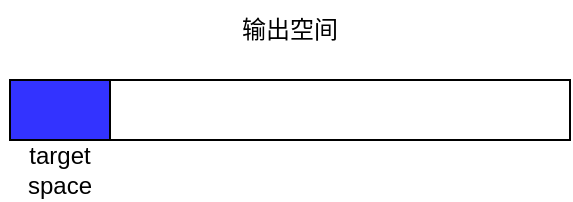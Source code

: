 <mxfile>
    <diagram id="rGCF2pfcni08c6Mfbx-4" name="第 1 页">
        <mxGraphModel dx="598" dy="633" grid="1" gridSize="10" guides="1" tooltips="1" connect="1" arrows="1" fold="1" page="1" pageScale="1" pageWidth="827" pageHeight="1169" math="0" shadow="0">
            <root>
                <mxCell id="0"/>
                <mxCell id="1" parent="0"/>
                <mxCell id="2" value="" style="rounded=0;whiteSpace=wrap;html=1;" vertex="1" parent="1">
                    <mxGeometry x="200" y="290" width="280" height="30" as="geometry"/>
                </mxCell>
                <mxCell id="5" value="" style="rounded=0;whiteSpace=wrap;html=1;fillColor=#3333FF;" vertex="1" parent="1">
                    <mxGeometry x="200" y="290" width="50" height="30" as="geometry"/>
                </mxCell>
                <mxCell id="6" value="target&lt;br&gt;space" style="text;html=1;strokeColor=none;fillColor=none;align=center;verticalAlign=middle;whiteSpace=wrap;rounded=0;" vertex="1" parent="1">
                    <mxGeometry x="195" y="320" width="60" height="30" as="geometry"/>
                </mxCell>
                <mxCell id="7" value="输出空间" style="text;html=1;strokeColor=none;fillColor=none;align=center;verticalAlign=middle;whiteSpace=wrap;rounded=0;" vertex="1" parent="1">
                    <mxGeometry x="310" y="250" width="60" height="30" as="geometry"/>
                </mxCell>
            </root>
        </mxGraphModel>
    </diagram>
</mxfile>